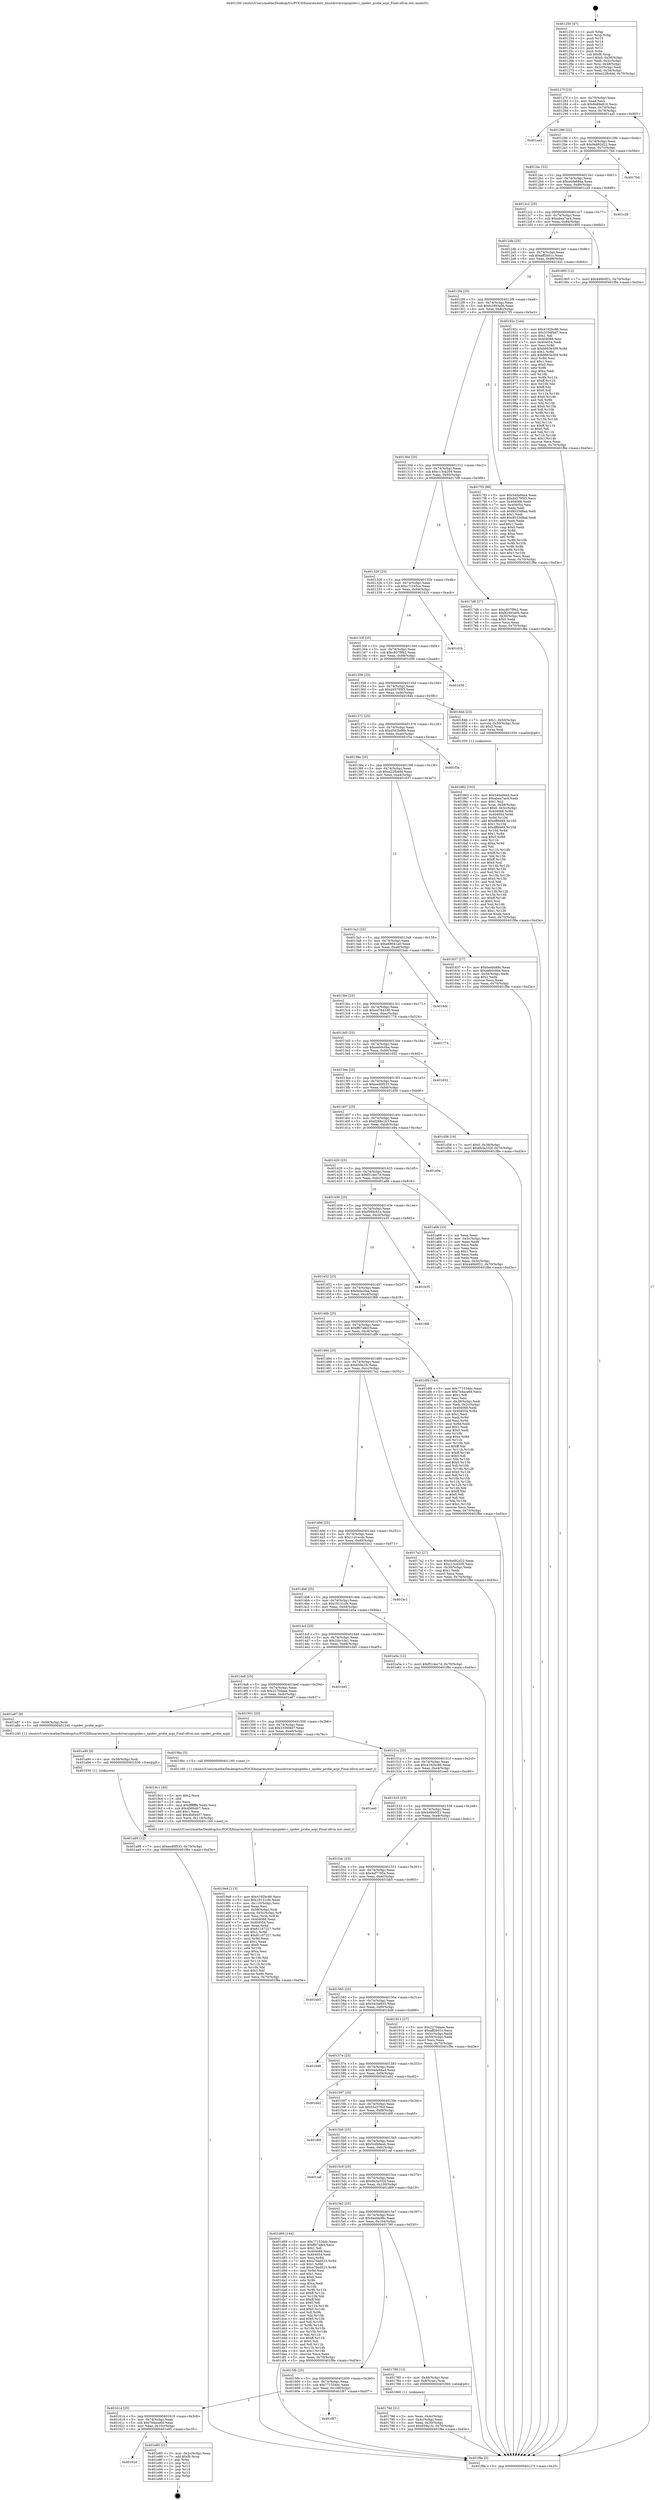 digraph "0x401250" {
  label = "0x401250 (/mnt/c/Users/mathe/Desktop/tcc/POCII/binaries/extr_linuxdriversspispidev.c_spidev_probe_acpi_Final-ollvm.out::main(0))"
  labelloc = "t"
  node[shape=record]

  Entry [label="",width=0.3,height=0.3,shape=circle,fillcolor=black,style=filled]
  "0x40127f" [label="{
     0x40127f [23]\l
     | [instrs]\l
     &nbsp;&nbsp;0x40127f \<+3\>: mov -0x70(%rbp),%eax\l
     &nbsp;&nbsp;0x401282 \<+2\>: mov %eax,%ecx\l
     &nbsp;&nbsp;0x401284 \<+6\>: sub $0x8e89e810,%ecx\l
     &nbsp;&nbsp;0x40128a \<+3\>: mov %eax,-0x74(%rbp)\l
     &nbsp;&nbsp;0x40128d \<+3\>: mov %ecx,-0x78(%rbp)\l
     &nbsp;&nbsp;0x401290 \<+6\>: je 0000000000401aa5 \<main+0x855\>\l
  }"]
  "0x401aa5" [label="{
     0x401aa5\l
  }", style=dashed]
  "0x401296" [label="{
     0x401296 [22]\l
     | [instrs]\l
     &nbsp;&nbsp;0x401296 \<+5\>: jmp 000000000040129b \<main+0x4b\>\l
     &nbsp;&nbsp;0x40129b \<+3\>: mov -0x74(%rbp),%eax\l
     &nbsp;&nbsp;0x40129e \<+5\>: sub $0x9a482d22,%eax\l
     &nbsp;&nbsp;0x4012a3 \<+3\>: mov %eax,-0x7c(%rbp)\l
     &nbsp;&nbsp;0x4012a6 \<+6\>: je 00000000004017bd \<main+0x56d\>\l
  }"]
  Exit [label="",width=0.3,height=0.3,shape=circle,fillcolor=black,style=filled,peripheries=2]
  "0x4017bd" [label="{
     0x4017bd\l
  }", style=dashed]
  "0x4012ac" [label="{
     0x4012ac [22]\l
     | [instrs]\l
     &nbsp;&nbsp;0x4012ac \<+5\>: jmp 00000000004012b1 \<main+0x61\>\l
     &nbsp;&nbsp;0x4012b1 \<+3\>: mov -0x74(%rbp),%eax\l
     &nbsp;&nbsp;0x4012b4 \<+5\>: sub $0xa4da884a,%eax\l
     &nbsp;&nbsp;0x4012b9 \<+3\>: mov %eax,-0x80(%rbp)\l
     &nbsp;&nbsp;0x4012bc \<+6\>: je 0000000000401c29 \<main+0x9d9\>\l
  }"]
  "0x40162d" [label="{
     0x40162d\l
  }", style=dashed]
  "0x401c29" [label="{
     0x401c29\l
  }", style=dashed]
  "0x4012c2" [label="{
     0x4012c2 [25]\l
     | [instrs]\l
     &nbsp;&nbsp;0x4012c2 \<+5\>: jmp 00000000004012c7 \<main+0x77\>\l
     &nbsp;&nbsp;0x4012c7 \<+3\>: mov -0x74(%rbp),%eax\l
     &nbsp;&nbsp;0x4012ca \<+5\>: sub $0xabea7ae4,%eax\l
     &nbsp;&nbsp;0x4012cf \<+6\>: mov %eax,-0x84(%rbp)\l
     &nbsp;&nbsp;0x4012d5 \<+6\>: je 0000000000401905 \<main+0x6b5\>\l
  }"]
  "0x401e85" [label="{
     0x401e85 [21]\l
     | [instrs]\l
     &nbsp;&nbsp;0x401e85 \<+3\>: mov -0x2c(%rbp),%eax\l
     &nbsp;&nbsp;0x401e88 \<+7\>: add $0xf8,%rsp\l
     &nbsp;&nbsp;0x401e8f \<+1\>: pop %rbx\l
     &nbsp;&nbsp;0x401e90 \<+2\>: pop %r12\l
     &nbsp;&nbsp;0x401e92 \<+2\>: pop %r13\l
     &nbsp;&nbsp;0x401e94 \<+2\>: pop %r14\l
     &nbsp;&nbsp;0x401e96 \<+2\>: pop %r15\l
     &nbsp;&nbsp;0x401e98 \<+1\>: pop %rbp\l
     &nbsp;&nbsp;0x401e99 \<+1\>: ret\l
  }"]
  "0x401905" [label="{
     0x401905 [12]\l
     | [instrs]\l
     &nbsp;&nbsp;0x401905 \<+7\>: movl $0x446b0f21,-0x70(%rbp)\l
     &nbsp;&nbsp;0x40190c \<+5\>: jmp 0000000000401f8e \<main+0xd3e\>\l
  }"]
  "0x4012db" [label="{
     0x4012db [25]\l
     | [instrs]\l
     &nbsp;&nbsp;0x4012db \<+5\>: jmp 00000000004012e0 \<main+0x90\>\l
     &nbsp;&nbsp;0x4012e0 \<+3\>: mov -0x74(%rbp),%eax\l
     &nbsp;&nbsp;0x4012e3 \<+5\>: sub $0xaff2b01c,%eax\l
     &nbsp;&nbsp;0x4012e8 \<+6\>: mov %eax,-0x88(%rbp)\l
     &nbsp;&nbsp;0x4012ee \<+6\>: je 000000000040192c \<main+0x6dc\>\l
  }"]
  "0x401614" [label="{
     0x401614 [25]\l
     | [instrs]\l
     &nbsp;&nbsp;0x401614 \<+5\>: jmp 0000000000401619 \<main+0x3c9\>\l
     &nbsp;&nbsp;0x401619 \<+3\>: mov -0x74(%rbp),%eax\l
     &nbsp;&nbsp;0x40161c \<+5\>: sub $0x7b4ace68,%eax\l
     &nbsp;&nbsp;0x401621 \<+6\>: mov %eax,-0x10c(%rbp)\l
     &nbsp;&nbsp;0x401627 \<+6\>: je 0000000000401e85 \<main+0xc35\>\l
  }"]
  "0x40192c" [label="{
     0x40192c [144]\l
     | [instrs]\l
     &nbsp;&nbsp;0x40192c \<+5\>: mov $0x4192bc86,%eax\l
     &nbsp;&nbsp;0x401931 \<+5\>: mov $0x3336f4d7,%ecx\l
     &nbsp;&nbsp;0x401936 \<+2\>: mov $0x1,%dl\l
     &nbsp;&nbsp;0x401938 \<+7\>: mov 0x404068,%esi\l
     &nbsp;&nbsp;0x40193f \<+7\>: mov 0x404054,%edi\l
     &nbsp;&nbsp;0x401946 \<+3\>: mov %esi,%r8d\l
     &nbsp;&nbsp;0x401949 \<+7\>: sub $0xb663e309,%r8d\l
     &nbsp;&nbsp;0x401950 \<+4\>: sub $0x1,%r8d\l
     &nbsp;&nbsp;0x401954 \<+7\>: add $0xb663e309,%r8d\l
     &nbsp;&nbsp;0x40195b \<+4\>: imul %r8d,%esi\l
     &nbsp;&nbsp;0x40195f \<+3\>: and $0x1,%esi\l
     &nbsp;&nbsp;0x401962 \<+3\>: cmp $0x0,%esi\l
     &nbsp;&nbsp;0x401965 \<+4\>: sete %r9b\l
     &nbsp;&nbsp;0x401969 \<+3\>: cmp $0xa,%edi\l
     &nbsp;&nbsp;0x40196c \<+4\>: setl %r10b\l
     &nbsp;&nbsp;0x401970 \<+3\>: mov %r9b,%r11b\l
     &nbsp;&nbsp;0x401973 \<+4\>: xor $0xff,%r11b\l
     &nbsp;&nbsp;0x401977 \<+3\>: mov %r10b,%bl\l
     &nbsp;&nbsp;0x40197a \<+3\>: xor $0xff,%bl\l
     &nbsp;&nbsp;0x40197d \<+3\>: xor $0x0,%dl\l
     &nbsp;&nbsp;0x401980 \<+3\>: mov %r11b,%r14b\l
     &nbsp;&nbsp;0x401983 \<+4\>: and $0x0,%r14b\l
     &nbsp;&nbsp;0x401987 \<+3\>: and %dl,%r9b\l
     &nbsp;&nbsp;0x40198a \<+3\>: mov %bl,%r15b\l
     &nbsp;&nbsp;0x40198d \<+4\>: and $0x0,%r15b\l
     &nbsp;&nbsp;0x401991 \<+3\>: and %dl,%r10b\l
     &nbsp;&nbsp;0x401994 \<+3\>: or %r9b,%r14b\l
     &nbsp;&nbsp;0x401997 \<+3\>: or %r10b,%r15b\l
     &nbsp;&nbsp;0x40199a \<+3\>: xor %r15b,%r14b\l
     &nbsp;&nbsp;0x40199d \<+3\>: or %bl,%r11b\l
     &nbsp;&nbsp;0x4019a0 \<+4\>: xor $0xff,%r11b\l
     &nbsp;&nbsp;0x4019a4 \<+3\>: or $0x0,%dl\l
     &nbsp;&nbsp;0x4019a7 \<+3\>: and %dl,%r11b\l
     &nbsp;&nbsp;0x4019aa \<+3\>: or %r11b,%r14b\l
     &nbsp;&nbsp;0x4019ad \<+4\>: test $0x1,%r14b\l
     &nbsp;&nbsp;0x4019b1 \<+3\>: cmovne %ecx,%eax\l
     &nbsp;&nbsp;0x4019b4 \<+3\>: mov %eax,-0x70(%rbp)\l
     &nbsp;&nbsp;0x4019b7 \<+5\>: jmp 0000000000401f8e \<main+0xd3e\>\l
  }"]
  "0x4012f4" [label="{
     0x4012f4 [25]\l
     | [instrs]\l
     &nbsp;&nbsp;0x4012f4 \<+5\>: jmp 00000000004012f9 \<main+0xa9\>\l
     &nbsp;&nbsp;0x4012f9 \<+3\>: mov -0x74(%rbp),%eax\l
     &nbsp;&nbsp;0x4012fc \<+5\>: sub $0xb2493a0b,%eax\l
     &nbsp;&nbsp;0x401301 \<+6\>: mov %eax,-0x8c(%rbp)\l
     &nbsp;&nbsp;0x401307 \<+6\>: je 00000000004017f3 \<main+0x5a3\>\l
  }"]
  "0x401f87" [label="{
     0x401f87\l
  }", style=dashed]
  "0x4017f3" [label="{
     0x4017f3 [88]\l
     | [instrs]\l
     &nbsp;&nbsp;0x4017f3 \<+5\>: mov $0x54da94a4,%eax\l
     &nbsp;&nbsp;0x4017f8 \<+5\>: mov $0xd45795f3,%ecx\l
     &nbsp;&nbsp;0x4017fd \<+7\>: mov 0x404068,%edx\l
     &nbsp;&nbsp;0x401804 \<+7\>: mov 0x404054,%esi\l
     &nbsp;&nbsp;0x40180b \<+2\>: mov %edx,%edi\l
     &nbsp;&nbsp;0x40180d \<+6\>: sub $0x853348ad,%edi\l
     &nbsp;&nbsp;0x401813 \<+3\>: sub $0x1,%edi\l
     &nbsp;&nbsp;0x401816 \<+6\>: add $0x853348ad,%edi\l
     &nbsp;&nbsp;0x40181c \<+3\>: imul %edi,%edx\l
     &nbsp;&nbsp;0x40181f \<+3\>: and $0x1,%edx\l
     &nbsp;&nbsp;0x401822 \<+3\>: cmp $0x0,%edx\l
     &nbsp;&nbsp;0x401825 \<+4\>: sete %r8b\l
     &nbsp;&nbsp;0x401829 \<+3\>: cmp $0xa,%esi\l
     &nbsp;&nbsp;0x40182c \<+4\>: setl %r9b\l
     &nbsp;&nbsp;0x401830 \<+3\>: mov %r8b,%r10b\l
     &nbsp;&nbsp;0x401833 \<+3\>: and %r9b,%r10b\l
     &nbsp;&nbsp;0x401836 \<+3\>: xor %r9b,%r8b\l
     &nbsp;&nbsp;0x401839 \<+3\>: or %r8b,%r10b\l
     &nbsp;&nbsp;0x40183c \<+4\>: test $0x1,%r10b\l
     &nbsp;&nbsp;0x401840 \<+3\>: cmovne %ecx,%eax\l
     &nbsp;&nbsp;0x401843 \<+3\>: mov %eax,-0x70(%rbp)\l
     &nbsp;&nbsp;0x401846 \<+5\>: jmp 0000000000401f8e \<main+0xd3e\>\l
  }"]
  "0x40130d" [label="{
     0x40130d [25]\l
     | [instrs]\l
     &nbsp;&nbsp;0x40130d \<+5\>: jmp 0000000000401312 \<main+0xc2\>\l
     &nbsp;&nbsp;0x401312 \<+3\>: mov -0x74(%rbp),%eax\l
     &nbsp;&nbsp;0x401315 \<+5\>: sub $0xc13cd209,%eax\l
     &nbsp;&nbsp;0x40131a \<+6\>: mov %eax,-0x90(%rbp)\l
     &nbsp;&nbsp;0x401320 \<+6\>: je 00000000004017d8 \<main+0x588\>\l
  }"]
  "0x401a99" [label="{
     0x401a99 [12]\l
     | [instrs]\l
     &nbsp;&nbsp;0x401a99 \<+7\>: movl $0xeed0f533,-0x70(%rbp)\l
     &nbsp;&nbsp;0x401aa0 \<+5\>: jmp 0000000000401f8e \<main+0xd3e\>\l
  }"]
  "0x4017d8" [label="{
     0x4017d8 [27]\l
     | [instrs]\l
     &nbsp;&nbsp;0x4017d8 \<+5\>: mov $0xc837f9b2,%eax\l
     &nbsp;&nbsp;0x4017dd \<+5\>: mov $0xb2493a0b,%ecx\l
     &nbsp;&nbsp;0x4017e2 \<+3\>: mov -0x30(%rbp),%edx\l
     &nbsp;&nbsp;0x4017e5 \<+3\>: cmp $0x0,%edx\l
     &nbsp;&nbsp;0x4017e8 \<+3\>: cmove %ecx,%eax\l
     &nbsp;&nbsp;0x4017eb \<+3\>: mov %eax,-0x70(%rbp)\l
     &nbsp;&nbsp;0x4017ee \<+5\>: jmp 0000000000401f8e \<main+0xd3e\>\l
  }"]
  "0x401326" [label="{
     0x401326 [25]\l
     | [instrs]\l
     &nbsp;&nbsp;0x401326 \<+5\>: jmp 000000000040132b \<main+0xdb\>\l
     &nbsp;&nbsp;0x40132b \<+3\>: mov -0x74(%rbp),%eax\l
     &nbsp;&nbsp;0x40132e \<+5\>: sub $0xc7c245ce,%eax\l
     &nbsp;&nbsp;0x401333 \<+6\>: mov %eax,-0x94(%rbp)\l
     &nbsp;&nbsp;0x401339 \<+6\>: je 0000000000401d1b \<main+0xacb\>\l
  }"]
  "0x401a90" [label="{
     0x401a90 [9]\l
     | [instrs]\l
     &nbsp;&nbsp;0x401a90 \<+4\>: mov -0x58(%rbp),%rdi\l
     &nbsp;&nbsp;0x401a94 \<+5\>: call 0000000000401030 \<free@plt\>\l
     | [calls]\l
     &nbsp;&nbsp;0x401030 \{1\} (unknown)\l
  }"]
  "0x401d1b" [label="{
     0x401d1b\l
  }", style=dashed]
  "0x40133f" [label="{
     0x40133f [25]\l
     | [instrs]\l
     &nbsp;&nbsp;0x40133f \<+5\>: jmp 0000000000401344 \<main+0xf4\>\l
     &nbsp;&nbsp;0x401344 \<+3\>: mov -0x74(%rbp),%eax\l
     &nbsp;&nbsp;0x401347 \<+5\>: sub $0xc837f9b2,%eax\l
     &nbsp;&nbsp;0x40134c \<+6\>: mov %eax,-0x98(%rbp)\l
     &nbsp;&nbsp;0x401352 \<+6\>: je 0000000000401d39 \<main+0xae9\>\l
  }"]
  "0x4019e9" [label="{
     0x4019e9 [113]\l
     | [instrs]\l
     &nbsp;&nbsp;0x4019e9 \<+5\>: mov $0x4192bc86,%ecx\l
     &nbsp;&nbsp;0x4019ee \<+5\>: mov $0x19131cfe,%edx\l
     &nbsp;&nbsp;0x4019f3 \<+6\>: mov -0x110(%rbp),%esi\l
     &nbsp;&nbsp;0x4019f9 \<+3\>: imul %eax,%esi\l
     &nbsp;&nbsp;0x4019fc \<+4\>: mov -0x58(%rbp),%rdi\l
     &nbsp;&nbsp;0x401a00 \<+4\>: movslq -0x5c(%rbp),%r8\l
     &nbsp;&nbsp;0x401a04 \<+4\>: mov %esi,(%rdi,%r8,4)\l
     &nbsp;&nbsp;0x401a08 \<+7\>: mov 0x404068,%eax\l
     &nbsp;&nbsp;0x401a0f \<+7\>: mov 0x404054,%esi\l
     &nbsp;&nbsp;0x401a16 \<+3\>: mov %eax,%r9d\l
     &nbsp;&nbsp;0x401a19 \<+7\>: sub $0x81167227,%r9d\l
     &nbsp;&nbsp;0x401a20 \<+4\>: sub $0x1,%r9d\l
     &nbsp;&nbsp;0x401a24 \<+7\>: add $0x81167227,%r9d\l
     &nbsp;&nbsp;0x401a2b \<+4\>: imul %r9d,%eax\l
     &nbsp;&nbsp;0x401a2f \<+3\>: and $0x1,%eax\l
     &nbsp;&nbsp;0x401a32 \<+3\>: cmp $0x0,%eax\l
     &nbsp;&nbsp;0x401a35 \<+4\>: sete %r10b\l
     &nbsp;&nbsp;0x401a39 \<+3\>: cmp $0xa,%esi\l
     &nbsp;&nbsp;0x401a3c \<+4\>: setl %r11b\l
     &nbsp;&nbsp;0x401a40 \<+3\>: mov %r10b,%bl\l
     &nbsp;&nbsp;0x401a43 \<+3\>: and %r11b,%bl\l
     &nbsp;&nbsp;0x401a46 \<+3\>: xor %r11b,%r10b\l
     &nbsp;&nbsp;0x401a49 \<+3\>: or %r10b,%bl\l
     &nbsp;&nbsp;0x401a4c \<+3\>: test $0x1,%bl\l
     &nbsp;&nbsp;0x401a4f \<+3\>: cmovne %edx,%ecx\l
     &nbsp;&nbsp;0x401a52 \<+3\>: mov %ecx,-0x70(%rbp)\l
     &nbsp;&nbsp;0x401a55 \<+5\>: jmp 0000000000401f8e \<main+0xd3e\>\l
  }"]
  "0x401d39" [label="{
     0x401d39\l
  }", style=dashed]
  "0x401358" [label="{
     0x401358 [25]\l
     | [instrs]\l
     &nbsp;&nbsp;0x401358 \<+5\>: jmp 000000000040135d \<main+0x10d\>\l
     &nbsp;&nbsp;0x40135d \<+3\>: mov -0x74(%rbp),%eax\l
     &nbsp;&nbsp;0x401360 \<+5\>: sub $0xd45795f3,%eax\l
     &nbsp;&nbsp;0x401365 \<+6\>: mov %eax,-0x9c(%rbp)\l
     &nbsp;&nbsp;0x40136b \<+6\>: je 000000000040184b \<main+0x5fb\>\l
  }"]
  "0x4019c1" [label="{
     0x4019c1 [40]\l
     | [instrs]\l
     &nbsp;&nbsp;0x4019c1 \<+5\>: mov $0x2,%ecx\l
     &nbsp;&nbsp;0x4019c6 \<+1\>: cltd\l
     &nbsp;&nbsp;0x4019c7 \<+2\>: idiv %ecx\l
     &nbsp;&nbsp;0x4019c9 \<+6\>: imul $0xfffffffe,%edx,%ecx\l
     &nbsp;&nbsp;0x4019cf \<+6\>: sub $0x4fdf4407,%ecx\l
     &nbsp;&nbsp;0x4019d5 \<+3\>: add $0x1,%ecx\l
     &nbsp;&nbsp;0x4019d8 \<+6\>: add $0x4fdf4407,%ecx\l
     &nbsp;&nbsp;0x4019de \<+6\>: mov %ecx,-0x110(%rbp)\l
     &nbsp;&nbsp;0x4019e4 \<+5\>: call 0000000000401160 \<next_i\>\l
     | [calls]\l
     &nbsp;&nbsp;0x401160 \{1\} (/mnt/c/Users/mathe/Desktop/tcc/POCII/binaries/extr_linuxdriversspispidev.c_spidev_probe_acpi_Final-ollvm.out::next_i)\l
  }"]
  "0x40184b" [label="{
     0x40184b [23]\l
     | [instrs]\l
     &nbsp;&nbsp;0x40184b \<+7\>: movl $0x1,-0x50(%rbp)\l
     &nbsp;&nbsp;0x401852 \<+4\>: movslq -0x50(%rbp),%rax\l
     &nbsp;&nbsp;0x401856 \<+4\>: shl $0x2,%rax\l
     &nbsp;&nbsp;0x40185a \<+3\>: mov %rax,%rdi\l
     &nbsp;&nbsp;0x40185d \<+5\>: call 0000000000401050 \<malloc@plt\>\l
     | [calls]\l
     &nbsp;&nbsp;0x401050 \{1\} (unknown)\l
  }"]
  "0x401371" [label="{
     0x401371 [25]\l
     | [instrs]\l
     &nbsp;&nbsp;0x401371 \<+5\>: jmp 0000000000401376 \<main+0x126\>\l
     &nbsp;&nbsp;0x401376 \<+3\>: mov -0x74(%rbp),%eax\l
     &nbsp;&nbsp;0x401379 \<+5\>: sub $0xd562b86b,%eax\l
     &nbsp;&nbsp;0x40137e \<+6\>: mov %eax,-0xa0(%rbp)\l
     &nbsp;&nbsp;0x401384 \<+6\>: je 0000000000401f3a \<main+0xcea\>\l
  }"]
  "0x401862" [label="{
     0x401862 [163]\l
     | [instrs]\l
     &nbsp;&nbsp;0x401862 \<+5\>: mov $0x54da94a4,%ecx\l
     &nbsp;&nbsp;0x401867 \<+5\>: mov $0xabea7ae4,%edx\l
     &nbsp;&nbsp;0x40186c \<+3\>: mov $0x1,%sil\l
     &nbsp;&nbsp;0x40186f \<+4\>: mov %rax,-0x58(%rbp)\l
     &nbsp;&nbsp;0x401873 \<+7\>: movl $0x0,-0x5c(%rbp)\l
     &nbsp;&nbsp;0x40187a \<+8\>: mov 0x404068,%r8d\l
     &nbsp;&nbsp;0x401882 \<+8\>: mov 0x404054,%r9d\l
     &nbsp;&nbsp;0x40188a \<+3\>: mov %r8d,%r10d\l
     &nbsp;&nbsp;0x40188d \<+7\>: add $0xdffd469,%r10d\l
     &nbsp;&nbsp;0x401894 \<+4\>: sub $0x1,%r10d\l
     &nbsp;&nbsp;0x401898 \<+7\>: sub $0xdffd469,%r10d\l
     &nbsp;&nbsp;0x40189f \<+4\>: imul %r10d,%r8d\l
     &nbsp;&nbsp;0x4018a3 \<+4\>: and $0x1,%r8d\l
     &nbsp;&nbsp;0x4018a7 \<+4\>: cmp $0x0,%r8d\l
     &nbsp;&nbsp;0x4018ab \<+4\>: sete %r11b\l
     &nbsp;&nbsp;0x4018af \<+4\>: cmp $0xa,%r9d\l
     &nbsp;&nbsp;0x4018b3 \<+3\>: setl %bl\l
     &nbsp;&nbsp;0x4018b6 \<+3\>: mov %r11b,%r14b\l
     &nbsp;&nbsp;0x4018b9 \<+4\>: xor $0xff,%r14b\l
     &nbsp;&nbsp;0x4018bd \<+3\>: mov %bl,%r15b\l
     &nbsp;&nbsp;0x4018c0 \<+4\>: xor $0xff,%r15b\l
     &nbsp;&nbsp;0x4018c4 \<+4\>: xor $0x0,%sil\l
     &nbsp;&nbsp;0x4018c8 \<+3\>: mov %r14b,%r12b\l
     &nbsp;&nbsp;0x4018cb \<+4\>: and $0x0,%r12b\l
     &nbsp;&nbsp;0x4018cf \<+3\>: and %sil,%r11b\l
     &nbsp;&nbsp;0x4018d2 \<+3\>: mov %r15b,%r13b\l
     &nbsp;&nbsp;0x4018d5 \<+4\>: and $0x0,%r13b\l
     &nbsp;&nbsp;0x4018d9 \<+3\>: and %sil,%bl\l
     &nbsp;&nbsp;0x4018dc \<+3\>: or %r11b,%r12b\l
     &nbsp;&nbsp;0x4018df \<+3\>: or %bl,%r13b\l
     &nbsp;&nbsp;0x4018e2 \<+3\>: xor %r13b,%r12b\l
     &nbsp;&nbsp;0x4018e5 \<+3\>: or %r15b,%r14b\l
     &nbsp;&nbsp;0x4018e8 \<+4\>: xor $0xff,%r14b\l
     &nbsp;&nbsp;0x4018ec \<+4\>: or $0x0,%sil\l
     &nbsp;&nbsp;0x4018f0 \<+3\>: and %sil,%r14b\l
     &nbsp;&nbsp;0x4018f3 \<+3\>: or %r14b,%r12b\l
     &nbsp;&nbsp;0x4018f6 \<+4\>: test $0x1,%r12b\l
     &nbsp;&nbsp;0x4018fa \<+3\>: cmovne %edx,%ecx\l
     &nbsp;&nbsp;0x4018fd \<+3\>: mov %ecx,-0x70(%rbp)\l
     &nbsp;&nbsp;0x401900 \<+5\>: jmp 0000000000401f8e \<main+0xd3e\>\l
  }"]
  "0x401f3a" [label="{
     0x401f3a\l
  }", style=dashed]
  "0x40138a" [label="{
     0x40138a [25]\l
     | [instrs]\l
     &nbsp;&nbsp;0x40138a \<+5\>: jmp 000000000040138f \<main+0x13f\>\l
     &nbsp;&nbsp;0x40138f \<+3\>: mov -0x74(%rbp),%eax\l
     &nbsp;&nbsp;0x401392 \<+5\>: sub $0xe22fb4dd,%eax\l
     &nbsp;&nbsp;0x401397 \<+6\>: mov %eax,-0xa4(%rbp)\l
     &nbsp;&nbsp;0x40139d \<+6\>: je 0000000000401637 \<main+0x3e7\>\l
  }"]
  "0x40178d" [label="{
     0x40178d [21]\l
     | [instrs]\l
     &nbsp;&nbsp;0x40178d \<+3\>: mov %eax,-0x4c(%rbp)\l
     &nbsp;&nbsp;0x401790 \<+3\>: mov -0x4c(%rbp),%eax\l
     &nbsp;&nbsp;0x401793 \<+3\>: mov %eax,-0x30(%rbp)\l
     &nbsp;&nbsp;0x401796 \<+7\>: movl $0x659a1fc,-0x70(%rbp)\l
     &nbsp;&nbsp;0x40179d \<+5\>: jmp 0000000000401f8e \<main+0xd3e\>\l
  }"]
  "0x401637" [label="{
     0x401637 [27]\l
     | [instrs]\l
     &nbsp;&nbsp;0x401637 \<+5\>: mov $0x6eebb98c,%eax\l
     &nbsp;&nbsp;0x40163c \<+5\>: mov $0xeeb0c0ba,%ecx\l
     &nbsp;&nbsp;0x401641 \<+3\>: mov -0x34(%rbp),%edx\l
     &nbsp;&nbsp;0x401644 \<+3\>: cmp $0x2,%edx\l
     &nbsp;&nbsp;0x401647 \<+3\>: cmovne %ecx,%eax\l
     &nbsp;&nbsp;0x40164a \<+3\>: mov %eax,-0x70(%rbp)\l
     &nbsp;&nbsp;0x40164d \<+5\>: jmp 0000000000401f8e \<main+0xd3e\>\l
  }"]
  "0x4013a3" [label="{
     0x4013a3 [25]\l
     | [instrs]\l
     &nbsp;&nbsp;0x4013a3 \<+5\>: jmp 00000000004013a8 \<main+0x158\>\l
     &nbsp;&nbsp;0x4013a8 \<+3\>: mov -0x74(%rbp),%eax\l
     &nbsp;&nbsp;0x4013ab \<+5\>: sub $0xe69041a0,%eax\l
     &nbsp;&nbsp;0x4013b0 \<+6\>: mov %eax,-0xa8(%rbp)\l
     &nbsp;&nbsp;0x4013b6 \<+6\>: je 0000000000401bdc \<main+0x98c\>\l
  }"]
  "0x401f8e" [label="{
     0x401f8e [5]\l
     | [instrs]\l
     &nbsp;&nbsp;0x401f8e \<+5\>: jmp 000000000040127f \<main+0x2f\>\l
  }"]
  "0x401250" [label="{
     0x401250 [47]\l
     | [instrs]\l
     &nbsp;&nbsp;0x401250 \<+1\>: push %rbp\l
     &nbsp;&nbsp;0x401251 \<+3\>: mov %rsp,%rbp\l
     &nbsp;&nbsp;0x401254 \<+2\>: push %r15\l
     &nbsp;&nbsp;0x401256 \<+2\>: push %r14\l
     &nbsp;&nbsp;0x401258 \<+2\>: push %r13\l
     &nbsp;&nbsp;0x40125a \<+2\>: push %r12\l
     &nbsp;&nbsp;0x40125c \<+1\>: push %rbx\l
     &nbsp;&nbsp;0x40125d \<+7\>: sub $0xf8,%rsp\l
     &nbsp;&nbsp;0x401264 \<+7\>: movl $0x0,-0x38(%rbp)\l
     &nbsp;&nbsp;0x40126b \<+3\>: mov %edi,-0x3c(%rbp)\l
     &nbsp;&nbsp;0x40126e \<+4\>: mov %rsi,-0x48(%rbp)\l
     &nbsp;&nbsp;0x401272 \<+3\>: mov -0x3c(%rbp),%edi\l
     &nbsp;&nbsp;0x401275 \<+3\>: mov %edi,-0x34(%rbp)\l
     &nbsp;&nbsp;0x401278 \<+7\>: movl $0xe22fb4dd,-0x70(%rbp)\l
  }"]
  "0x4015fb" [label="{
     0x4015fb [25]\l
     | [instrs]\l
     &nbsp;&nbsp;0x4015fb \<+5\>: jmp 0000000000401600 \<main+0x3b0\>\l
     &nbsp;&nbsp;0x401600 \<+3\>: mov -0x74(%rbp),%eax\l
     &nbsp;&nbsp;0x401603 \<+5\>: sub $0x771534dc,%eax\l
     &nbsp;&nbsp;0x401608 \<+6\>: mov %eax,-0x108(%rbp)\l
     &nbsp;&nbsp;0x40160e \<+6\>: je 0000000000401f87 \<main+0xd37\>\l
  }"]
  "0x401bdc" [label="{
     0x401bdc\l
  }", style=dashed]
  "0x4013bc" [label="{
     0x4013bc [25]\l
     | [instrs]\l
     &nbsp;&nbsp;0x4013bc \<+5\>: jmp 00000000004013c1 \<main+0x171\>\l
     &nbsp;&nbsp;0x4013c1 \<+3\>: mov -0x74(%rbp),%eax\l
     &nbsp;&nbsp;0x4013c4 \<+5\>: sub $0xed7641d0,%eax\l
     &nbsp;&nbsp;0x4013c9 \<+6\>: mov %eax,-0xac(%rbp)\l
     &nbsp;&nbsp;0x4013cf \<+6\>: je 0000000000401774 \<main+0x524\>\l
  }"]
  "0x401780" [label="{
     0x401780 [13]\l
     | [instrs]\l
     &nbsp;&nbsp;0x401780 \<+4\>: mov -0x48(%rbp),%rax\l
     &nbsp;&nbsp;0x401784 \<+4\>: mov 0x8(%rax),%rdi\l
     &nbsp;&nbsp;0x401788 \<+5\>: call 0000000000401060 \<atoi@plt\>\l
     | [calls]\l
     &nbsp;&nbsp;0x401060 \{1\} (unknown)\l
  }"]
  "0x401774" [label="{
     0x401774\l
  }", style=dashed]
  "0x4013d5" [label="{
     0x4013d5 [25]\l
     | [instrs]\l
     &nbsp;&nbsp;0x4013d5 \<+5\>: jmp 00000000004013da \<main+0x18a\>\l
     &nbsp;&nbsp;0x4013da \<+3\>: mov -0x74(%rbp),%eax\l
     &nbsp;&nbsp;0x4013dd \<+5\>: sub $0xeeb0c0ba,%eax\l
     &nbsp;&nbsp;0x4013e2 \<+6\>: mov %eax,-0xb0(%rbp)\l
     &nbsp;&nbsp;0x4013e8 \<+6\>: je 0000000000401652 \<main+0x402\>\l
  }"]
  "0x4015e2" [label="{
     0x4015e2 [25]\l
     | [instrs]\l
     &nbsp;&nbsp;0x4015e2 \<+5\>: jmp 00000000004015e7 \<main+0x397\>\l
     &nbsp;&nbsp;0x4015e7 \<+3\>: mov -0x74(%rbp),%eax\l
     &nbsp;&nbsp;0x4015ea \<+5\>: sub $0x6eebb98c,%eax\l
     &nbsp;&nbsp;0x4015ef \<+6\>: mov %eax,-0x104(%rbp)\l
     &nbsp;&nbsp;0x4015f5 \<+6\>: je 0000000000401780 \<main+0x530\>\l
  }"]
  "0x401652" [label="{
     0x401652\l
  }", style=dashed]
  "0x4013ee" [label="{
     0x4013ee [25]\l
     | [instrs]\l
     &nbsp;&nbsp;0x4013ee \<+5\>: jmp 00000000004013f3 \<main+0x1a3\>\l
     &nbsp;&nbsp;0x4013f3 \<+3\>: mov -0x74(%rbp),%eax\l
     &nbsp;&nbsp;0x4013f6 \<+5\>: sub $0xeed0f533,%eax\l
     &nbsp;&nbsp;0x4013fb \<+6\>: mov %eax,-0xb4(%rbp)\l
     &nbsp;&nbsp;0x401401 \<+6\>: je 0000000000401d56 \<main+0xb06\>\l
  }"]
  "0x401d69" [label="{
     0x401d69 [144]\l
     | [instrs]\l
     &nbsp;&nbsp;0x401d69 \<+5\>: mov $0x771534dc,%eax\l
     &nbsp;&nbsp;0x401d6e \<+5\>: mov $0xff07a8cf,%ecx\l
     &nbsp;&nbsp;0x401d73 \<+2\>: mov $0x1,%dl\l
     &nbsp;&nbsp;0x401d75 \<+7\>: mov 0x404068,%esi\l
     &nbsp;&nbsp;0x401d7c \<+7\>: mov 0x404054,%edi\l
     &nbsp;&nbsp;0x401d83 \<+3\>: mov %esi,%r8d\l
     &nbsp;&nbsp;0x401d86 \<+7\>: add $0xa79ad523,%r8d\l
     &nbsp;&nbsp;0x401d8d \<+4\>: sub $0x1,%r8d\l
     &nbsp;&nbsp;0x401d91 \<+7\>: sub $0xa79ad523,%r8d\l
     &nbsp;&nbsp;0x401d98 \<+4\>: imul %r8d,%esi\l
     &nbsp;&nbsp;0x401d9c \<+3\>: and $0x1,%esi\l
     &nbsp;&nbsp;0x401d9f \<+3\>: cmp $0x0,%esi\l
     &nbsp;&nbsp;0x401da2 \<+4\>: sete %r9b\l
     &nbsp;&nbsp;0x401da6 \<+3\>: cmp $0xa,%edi\l
     &nbsp;&nbsp;0x401da9 \<+4\>: setl %r10b\l
     &nbsp;&nbsp;0x401dad \<+3\>: mov %r9b,%r11b\l
     &nbsp;&nbsp;0x401db0 \<+4\>: xor $0xff,%r11b\l
     &nbsp;&nbsp;0x401db4 \<+3\>: mov %r10b,%bl\l
     &nbsp;&nbsp;0x401db7 \<+3\>: xor $0xff,%bl\l
     &nbsp;&nbsp;0x401dba \<+3\>: xor $0x0,%dl\l
     &nbsp;&nbsp;0x401dbd \<+3\>: mov %r11b,%r14b\l
     &nbsp;&nbsp;0x401dc0 \<+4\>: and $0x0,%r14b\l
     &nbsp;&nbsp;0x401dc4 \<+3\>: and %dl,%r9b\l
     &nbsp;&nbsp;0x401dc7 \<+3\>: mov %bl,%r15b\l
     &nbsp;&nbsp;0x401dca \<+4\>: and $0x0,%r15b\l
     &nbsp;&nbsp;0x401dce \<+3\>: and %dl,%r10b\l
     &nbsp;&nbsp;0x401dd1 \<+3\>: or %r9b,%r14b\l
     &nbsp;&nbsp;0x401dd4 \<+3\>: or %r10b,%r15b\l
     &nbsp;&nbsp;0x401dd7 \<+3\>: xor %r15b,%r14b\l
     &nbsp;&nbsp;0x401dda \<+3\>: or %bl,%r11b\l
     &nbsp;&nbsp;0x401ddd \<+4\>: xor $0xff,%r11b\l
     &nbsp;&nbsp;0x401de1 \<+3\>: or $0x0,%dl\l
     &nbsp;&nbsp;0x401de4 \<+3\>: and %dl,%r11b\l
     &nbsp;&nbsp;0x401de7 \<+3\>: or %r11b,%r14b\l
     &nbsp;&nbsp;0x401dea \<+4\>: test $0x1,%r14b\l
     &nbsp;&nbsp;0x401dee \<+3\>: cmovne %ecx,%eax\l
     &nbsp;&nbsp;0x401df1 \<+3\>: mov %eax,-0x70(%rbp)\l
     &nbsp;&nbsp;0x401df4 \<+5\>: jmp 0000000000401f8e \<main+0xd3e\>\l
  }"]
  "0x401d56" [label="{
     0x401d56 [19]\l
     | [instrs]\l
     &nbsp;&nbsp;0x401d56 \<+7\>: movl $0x0,-0x38(%rbp)\l
     &nbsp;&nbsp;0x401d5d \<+7\>: movl $0x6b3a332f,-0x70(%rbp)\l
     &nbsp;&nbsp;0x401d64 \<+5\>: jmp 0000000000401f8e \<main+0xd3e\>\l
  }"]
  "0x401407" [label="{
     0x401407 [25]\l
     | [instrs]\l
     &nbsp;&nbsp;0x401407 \<+5\>: jmp 000000000040140c \<main+0x1bc\>\l
     &nbsp;&nbsp;0x40140c \<+3\>: mov -0x74(%rbp),%eax\l
     &nbsp;&nbsp;0x40140f \<+5\>: sub $0xf288e1b3,%eax\l
     &nbsp;&nbsp;0x401414 \<+6\>: mov %eax,-0xb8(%rbp)\l
     &nbsp;&nbsp;0x40141a \<+6\>: je 0000000000401e9a \<main+0xc4a\>\l
  }"]
  "0x4015c9" [label="{
     0x4015c9 [25]\l
     | [instrs]\l
     &nbsp;&nbsp;0x4015c9 \<+5\>: jmp 00000000004015ce \<main+0x37e\>\l
     &nbsp;&nbsp;0x4015ce \<+3\>: mov -0x74(%rbp),%eax\l
     &nbsp;&nbsp;0x4015d1 \<+5\>: sub $0x6b3a332f,%eax\l
     &nbsp;&nbsp;0x4015d6 \<+6\>: mov %eax,-0x100(%rbp)\l
     &nbsp;&nbsp;0x4015dc \<+6\>: je 0000000000401d69 \<main+0xb19\>\l
  }"]
  "0x401e9a" [label="{
     0x401e9a\l
  }", style=dashed]
  "0x401420" [label="{
     0x401420 [25]\l
     | [instrs]\l
     &nbsp;&nbsp;0x401420 \<+5\>: jmp 0000000000401425 \<main+0x1d5\>\l
     &nbsp;&nbsp;0x401425 \<+3\>: mov -0x74(%rbp),%eax\l
     &nbsp;&nbsp;0x401428 \<+5\>: sub $0xf514ec7d,%eax\l
     &nbsp;&nbsp;0x40142d \<+6\>: mov %eax,-0xbc(%rbp)\l
     &nbsp;&nbsp;0x401433 \<+6\>: je 0000000000401a66 \<main+0x816\>\l
  }"]
  "0x401caf" [label="{
     0x401caf\l
  }", style=dashed]
  "0x401a66" [label="{
     0x401a66 [33]\l
     | [instrs]\l
     &nbsp;&nbsp;0x401a66 \<+2\>: xor %eax,%eax\l
     &nbsp;&nbsp;0x401a68 \<+3\>: mov -0x5c(%rbp),%ecx\l
     &nbsp;&nbsp;0x401a6b \<+2\>: mov %eax,%edx\l
     &nbsp;&nbsp;0x401a6d \<+2\>: sub %ecx,%edx\l
     &nbsp;&nbsp;0x401a6f \<+2\>: mov %eax,%ecx\l
     &nbsp;&nbsp;0x401a71 \<+3\>: sub $0x1,%ecx\l
     &nbsp;&nbsp;0x401a74 \<+2\>: add %ecx,%edx\l
     &nbsp;&nbsp;0x401a76 \<+2\>: sub %edx,%eax\l
     &nbsp;&nbsp;0x401a78 \<+3\>: mov %eax,-0x5c(%rbp)\l
     &nbsp;&nbsp;0x401a7b \<+7\>: movl $0x446b0f21,-0x70(%rbp)\l
     &nbsp;&nbsp;0x401a82 \<+5\>: jmp 0000000000401f8e \<main+0xd3e\>\l
  }"]
  "0x401439" [label="{
     0x401439 [25]\l
     | [instrs]\l
     &nbsp;&nbsp;0x401439 \<+5\>: jmp 000000000040143e \<main+0x1ee\>\l
     &nbsp;&nbsp;0x40143e \<+3\>: mov -0x74(%rbp),%eax\l
     &nbsp;&nbsp;0x401441 \<+5\>: sub $0xf568c61e,%eax\l
     &nbsp;&nbsp;0x401446 \<+6\>: mov %eax,-0xc0(%rbp)\l
     &nbsp;&nbsp;0x40144c \<+6\>: je 0000000000401b35 \<main+0x8e5\>\l
  }"]
  "0x4015b0" [label="{
     0x4015b0 [25]\l
     | [instrs]\l
     &nbsp;&nbsp;0x4015b0 \<+5\>: jmp 00000000004015b5 \<main+0x365\>\l
     &nbsp;&nbsp;0x4015b5 \<+3\>: mov -0x74(%rbp),%eax\l
     &nbsp;&nbsp;0x4015b8 \<+5\>: sub $0x5cdb8eab,%eax\l
     &nbsp;&nbsp;0x4015bd \<+6\>: mov %eax,-0xfc(%rbp)\l
     &nbsp;&nbsp;0x4015c3 \<+6\>: je 0000000000401caf \<main+0xa5f\>\l
  }"]
  "0x401b35" [label="{
     0x401b35\l
  }", style=dashed]
  "0x401452" [label="{
     0x401452 [25]\l
     | [instrs]\l
     &nbsp;&nbsp;0x401452 \<+5\>: jmp 0000000000401457 \<main+0x207\>\l
     &nbsp;&nbsp;0x401457 \<+3\>: mov -0x74(%rbp),%eax\l
     &nbsp;&nbsp;0x40145a \<+5\>: sub $0xfeda2faa,%eax\l
     &nbsp;&nbsp;0x40145f \<+6\>: mov %eax,-0xc4(%rbp)\l
     &nbsp;&nbsp;0x401465 \<+6\>: je 0000000000401f68 \<main+0xd18\>\l
  }"]
  "0x401d0f" [label="{
     0x401d0f\l
  }", style=dashed]
  "0x401f68" [label="{
     0x401f68\l
  }", style=dashed]
  "0x40146b" [label="{
     0x40146b [25]\l
     | [instrs]\l
     &nbsp;&nbsp;0x40146b \<+5\>: jmp 0000000000401470 \<main+0x220\>\l
     &nbsp;&nbsp;0x401470 \<+3\>: mov -0x74(%rbp),%eax\l
     &nbsp;&nbsp;0x401473 \<+5\>: sub $0xff07a8cf,%eax\l
     &nbsp;&nbsp;0x401478 \<+6\>: mov %eax,-0xc8(%rbp)\l
     &nbsp;&nbsp;0x40147e \<+6\>: je 0000000000401df9 \<main+0xba9\>\l
  }"]
  "0x401597" [label="{
     0x401597 [25]\l
     | [instrs]\l
     &nbsp;&nbsp;0x401597 \<+5\>: jmp 000000000040159c \<main+0x34c\>\l
     &nbsp;&nbsp;0x40159c \<+3\>: mov -0x74(%rbp),%eax\l
     &nbsp;&nbsp;0x40159f \<+5\>: sub $0x55a578cf,%eax\l
     &nbsp;&nbsp;0x4015a4 \<+6\>: mov %eax,-0xf8(%rbp)\l
     &nbsp;&nbsp;0x4015aa \<+6\>: je 0000000000401d0f \<main+0xabf\>\l
  }"]
  "0x401df9" [label="{
     0x401df9 [140]\l
     | [instrs]\l
     &nbsp;&nbsp;0x401df9 \<+5\>: mov $0x771534dc,%eax\l
     &nbsp;&nbsp;0x401dfe \<+5\>: mov $0x7b4ace68,%ecx\l
     &nbsp;&nbsp;0x401e03 \<+2\>: mov $0x1,%dl\l
     &nbsp;&nbsp;0x401e05 \<+2\>: xor %esi,%esi\l
     &nbsp;&nbsp;0x401e07 \<+3\>: mov -0x38(%rbp),%edi\l
     &nbsp;&nbsp;0x401e0a \<+3\>: mov %edi,-0x2c(%rbp)\l
     &nbsp;&nbsp;0x401e0d \<+7\>: mov 0x404068,%edi\l
     &nbsp;&nbsp;0x401e14 \<+8\>: mov 0x404054,%r8d\l
     &nbsp;&nbsp;0x401e1c \<+3\>: sub $0x1,%esi\l
     &nbsp;&nbsp;0x401e1f \<+3\>: mov %edi,%r9d\l
     &nbsp;&nbsp;0x401e22 \<+3\>: add %esi,%r9d\l
     &nbsp;&nbsp;0x401e25 \<+4\>: imul %r9d,%edi\l
     &nbsp;&nbsp;0x401e29 \<+3\>: and $0x1,%edi\l
     &nbsp;&nbsp;0x401e2c \<+3\>: cmp $0x0,%edi\l
     &nbsp;&nbsp;0x401e2f \<+4\>: sete %r10b\l
     &nbsp;&nbsp;0x401e33 \<+4\>: cmp $0xa,%r8d\l
     &nbsp;&nbsp;0x401e37 \<+4\>: setl %r11b\l
     &nbsp;&nbsp;0x401e3b \<+3\>: mov %r10b,%bl\l
     &nbsp;&nbsp;0x401e3e \<+3\>: xor $0xff,%bl\l
     &nbsp;&nbsp;0x401e41 \<+3\>: mov %r11b,%r14b\l
     &nbsp;&nbsp;0x401e44 \<+4\>: xor $0xff,%r14b\l
     &nbsp;&nbsp;0x401e48 \<+3\>: xor $0x0,%dl\l
     &nbsp;&nbsp;0x401e4b \<+3\>: mov %bl,%r15b\l
     &nbsp;&nbsp;0x401e4e \<+4\>: and $0x0,%r15b\l
     &nbsp;&nbsp;0x401e52 \<+3\>: and %dl,%r10b\l
     &nbsp;&nbsp;0x401e55 \<+3\>: mov %r14b,%r12b\l
     &nbsp;&nbsp;0x401e58 \<+4\>: and $0x0,%r12b\l
     &nbsp;&nbsp;0x401e5c \<+3\>: and %dl,%r11b\l
     &nbsp;&nbsp;0x401e5f \<+3\>: or %r10b,%r15b\l
     &nbsp;&nbsp;0x401e62 \<+3\>: or %r11b,%r12b\l
     &nbsp;&nbsp;0x401e65 \<+3\>: xor %r12b,%r15b\l
     &nbsp;&nbsp;0x401e68 \<+3\>: or %r14b,%bl\l
     &nbsp;&nbsp;0x401e6b \<+3\>: xor $0xff,%bl\l
     &nbsp;&nbsp;0x401e6e \<+3\>: or $0x0,%dl\l
     &nbsp;&nbsp;0x401e71 \<+2\>: and %dl,%bl\l
     &nbsp;&nbsp;0x401e73 \<+3\>: or %bl,%r15b\l
     &nbsp;&nbsp;0x401e76 \<+4\>: test $0x1,%r15b\l
     &nbsp;&nbsp;0x401e7a \<+3\>: cmovne %ecx,%eax\l
     &nbsp;&nbsp;0x401e7d \<+3\>: mov %eax,-0x70(%rbp)\l
     &nbsp;&nbsp;0x401e80 \<+5\>: jmp 0000000000401f8e \<main+0xd3e\>\l
  }"]
  "0x401484" [label="{
     0x401484 [25]\l
     | [instrs]\l
     &nbsp;&nbsp;0x401484 \<+5\>: jmp 0000000000401489 \<main+0x239\>\l
     &nbsp;&nbsp;0x401489 \<+3\>: mov -0x74(%rbp),%eax\l
     &nbsp;&nbsp;0x40148c \<+5\>: sub $0x659a1fc,%eax\l
     &nbsp;&nbsp;0x401491 \<+6\>: mov %eax,-0xcc(%rbp)\l
     &nbsp;&nbsp;0x401497 \<+6\>: je 00000000004017a2 \<main+0x552\>\l
  }"]
  "0x401eb2" [label="{
     0x401eb2\l
  }", style=dashed]
  "0x4017a2" [label="{
     0x4017a2 [27]\l
     | [instrs]\l
     &nbsp;&nbsp;0x4017a2 \<+5\>: mov $0x9a482d22,%eax\l
     &nbsp;&nbsp;0x4017a7 \<+5\>: mov $0xc13cd209,%ecx\l
     &nbsp;&nbsp;0x4017ac \<+3\>: mov -0x30(%rbp),%edx\l
     &nbsp;&nbsp;0x4017af \<+3\>: cmp $0x1,%edx\l
     &nbsp;&nbsp;0x4017b2 \<+3\>: cmovl %ecx,%eax\l
     &nbsp;&nbsp;0x4017b5 \<+3\>: mov %eax,-0x70(%rbp)\l
     &nbsp;&nbsp;0x4017b8 \<+5\>: jmp 0000000000401f8e \<main+0xd3e\>\l
  }"]
  "0x40149d" [label="{
     0x40149d [25]\l
     | [instrs]\l
     &nbsp;&nbsp;0x40149d \<+5\>: jmp 00000000004014a2 \<main+0x252\>\l
     &nbsp;&nbsp;0x4014a2 \<+3\>: mov -0x74(%rbp),%eax\l
     &nbsp;&nbsp;0x4014a5 \<+5\>: sub $0x11d1ecdc,%eax\l
     &nbsp;&nbsp;0x4014aa \<+6\>: mov %eax,-0xd0(%rbp)\l
     &nbsp;&nbsp;0x4014b0 \<+6\>: je 0000000000401bc1 \<main+0x971\>\l
  }"]
  "0x40157e" [label="{
     0x40157e [25]\l
     | [instrs]\l
     &nbsp;&nbsp;0x40157e \<+5\>: jmp 0000000000401583 \<main+0x333\>\l
     &nbsp;&nbsp;0x401583 \<+3\>: mov -0x74(%rbp),%eax\l
     &nbsp;&nbsp;0x401586 \<+5\>: sub $0x54da94a4,%eax\l
     &nbsp;&nbsp;0x40158b \<+6\>: mov %eax,-0xf4(%rbp)\l
     &nbsp;&nbsp;0x401591 \<+6\>: je 0000000000401eb2 \<main+0xc62\>\l
  }"]
  "0x401bc1" [label="{
     0x401bc1\l
  }", style=dashed]
  "0x4014b6" [label="{
     0x4014b6 [25]\l
     | [instrs]\l
     &nbsp;&nbsp;0x4014b6 \<+5\>: jmp 00000000004014bb \<main+0x26b\>\l
     &nbsp;&nbsp;0x4014bb \<+3\>: mov -0x74(%rbp),%eax\l
     &nbsp;&nbsp;0x4014be \<+5\>: sub $0x19131cfe,%eax\l
     &nbsp;&nbsp;0x4014c3 \<+6\>: mov %eax,-0xd4(%rbp)\l
     &nbsp;&nbsp;0x4014c9 \<+6\>: je 0000000000401a5a \<main+0x80a\>\l
  }"]
  "0x4016d8" [label="{
     0x4016d8\l
  }", style=dashed]
  "0x401a5a" [label="{
     0x401a5a [12]\l
     | [instrs]\l
     &nbsp;&nbsp;0x401a5a \<+7\>: movl $0xf514ec7d,-0x70(%rbp)\l
     &nbsp;&nbsp;0x401a61 \<+5\>: jmp 0000000000401f8e \<main+0xd3e\>\l
  }"]
  "0x4014cf" [label="{
     0x4014cf [25]\l
     | [instrs]\l
     &nbsp;&nbsp;0x4014cf \<+5\>: jmp 00000000004014d4 \<main+0x284\>\l
     &nbsp;&nbsp;0x4014d4 \<+3\>: mov -0x74(%rbp),%eax\l
     &nbsp;&nbsp;0x4014d7 \<+5\>: sub $0x1f4c10e1,%eax\l
     &nbsp;&nbsp;0x4014dc \<+6\>: mov %eax,-0xd8(%rbp)\l
     &nbsp;&nbsp;0x4014e2 \<+6\>: je 0000000000401d45 \<main+0xaf5\>\l
  }"]
  "0x401565" [label="{
     0x401565 [25]\l
     | [instrs]\l
     &nbsp;&nbsp;0x401565 \<+5\>: jmp 000000000040156a \<main+0x31a\>\l
     &nbsp;&nbsp;0x40156a \<+3\>: mov -0x74(%rbp),%eax\l
     &nbsp;&nbsp;0x40156d \<+5\>: sub $0x54cbe9d3,%eax\l
     &nbsp;&nbsp;0x401572 \<+6\>: mov %eax,-0xf0(%rbp)\l
     &nbsp;&nbsp;0x401578 \<+6\>: je 00000000004016d8 \<main+0x488\>\l
  }"]
  "0x401d45" [label="{
     0x401d45\l
  }", style=dashed]
  "0x4014e8" [label="{
     0x4014e8 [25]\l
     | [instrs]\l
     &nbsp;&nbsp;0x4014e8 \<+5\>: jmp 00000000004014ed \<main+0x29d\>\l
     &nbsp;&nbsp;0x4014ed \<+3\>: mov -0x74(%rbp),%eax\l
     &nbsp;&nbsp;0x4014f0 \<+5\>: sub $0x2270daee,%eax\l
     &nbsp;&nbsp;0x4014f5 \<+6\>: mov %eax,-0xdc(%rbp)\l
     &nbsp;&nbsp;0x4014fb \<+6\>: je 0000000000401a87 \<main+0x837\>\l
  }"]
  "0x401bb5" [label="{
     0x401bb5\l
  }", style=dashed]
  "0x401a87" [label="{
     0x401a87 [9]\l
     | [instrs]\l
     &nbsp;&nbsp;0x401a87 \<+4\>: mov -0x58(%rbp),%rdi\l
     &nbsp;&nbsp;0x401a8b \<+5\>: call 0000000000401240 \<spidev_probe_acpi\>\l
     | [calls]\l
     &nbsp;&nbsp;0x401240 \{1\} (/mnt/c/Users/mathe/Desktop/tcc/POCII/binaries/extr_linuxdriversspispidev.c_spidev_probe_acpi_Final-ollvm.out::spidev_probe_acpi)\l
  }"]
  "0x401501" [label="{
     0x401501 [25]\l
     | [instrs]\l
     &nbsp;&nbsp;0x401501 \<+5\>: jmp 0000000000401506 \<main+0x2b6\>\l
     &nbsp;&nbsp;0x401506 \<+3\>: mov -0x74(%rbp),%eax\l
     &nbsp;&nbsp;0x401509 \<+5\>: sub $0x3336f4d7,%eax\l
     &nbsp;&nbsp;0x40150e \<+6\>: mov %eax,-0xe0(%rbp)\l
     &nbsp;&nbsp;0x401514 \<+6\>: je 00000000004019bc \<main+0x76c\>\l
  }"]
  "0x40154c" [label="{
     0x40154c [25]\l
     | [instrs]\l
     &nbsp;&nbsp;0x40154c \<+5\>: jmp 0000000000401551 \<main+0x301\>\l
     &nbsp;&nbsp;0x401551 \<+3\>: mov -0x74(%rbp),%eax\l
     &nbsp;&nbsp;0x401554 \<+5\>: sub $0x4af7795a,%eax\l
     &nbsp;&nbsp;0x401559 \<+6\>: mov %eax,-0xec(%rbp)\l
     &nbsp;&nbsp;0x40155f \<+6\>: je 0000000000401bb5 \<main+0x965\>\l
  }"]
  "0x4019bc" [label="{
     0x4019bc [5]\l
     | [instrs]\l
     &nbsp;&nbsp;0x4019bc \<+5\>: call 0000000000401160 \<next_i\>\l
     | [calls]\l
     &nbsp;&nbsp;0x401160 \{1\} (/mnt/c/Users/mathe/Desktop/tcc/POCII/binaries/extr_linuxdriversspispidev.c_spidev_probe_acpi_Final-ollvm.out::next_i)\l
  }"]
  "0x40151a" [label="{
     0x40151a [25]\l
     | [instrs]\l
     &nbsp;&nbsp;0x40151a \<+5\>: jmp 000000000040151f \<main+0x2cf\>\l
     &nbsp;&nbsp;0x40151f \<+3\>: mov -0x74(%rbp),%eax\l
     &nbsp;&nbsp;0x401522 \<+5\>: sub $0x4192bc86,%eax\l
     &nbsp;&nbsp;0x401527 \<+6\>: mov %eax,-0xe4(%rbp)\l
     &nbsp;&nbsp;0x40152d \<+6\>: je 0000000000401ee0 \<main+0xc90\>\l
  }"]
  "0x401911" [label="{
     0x401911 [27]\l
     | [instrs]\l
     &nbsp;&nbsp;0x401911 \<+5\>: mov $0x2270daee,%eax\l
     &nbsp;&nbsp;0x401916 \<+5\>: mov $0xaff2b01c,%ecx\l
     &nbsp;&nbsp;0x40191b \<+3\>: mov -0x5c(%rbp),%edx\l
     &nbsp;&nbsp;0x40191e \<+3\>: cmp -0x50(%rbp),%edx\l
     &nbsp;&nbsp;0x401921 \<+3\>: cmovl %ecx,%eax\l
     &nbsp;&nbsp;0x401924 \<+3\>: mov %eax,-0x70(%rbp)\l
     &nbsp;&nbsp;0x401927 \<+5\>: jmp 0000000000401f8e \<main+0xd3e\>\l
  }"]
  "0x401ee0" [label="{
     0x401ee0\l
  }", style=dashed]
  "0x401533" [label="{
     0x401533 [25]\l
     | [instrs]\l
     &nbsp;&nbsp;0x401533 \<+5\>: jmp 0000000000401538 \<main+0x2e8\>\l
     &nbsp;&nbsp;0x401538 \<+3\>: mov -0x74(%rbp),%eax\l
     &nbsp;&nbsp;0x40153b \<+5\>: sub $0x446b0f21,%eax\l
     &nbsp;&nbsp;0x401540 \<+6\>: mov %eax,-0xe8(%rbp)\l
     &nbsp;&nbsp;0x401546 \<+6\>: je 0000000000401911 \<main+0x6c1\>\l
  }"]
  Entry -> "0x401250" [label=" 1"]
  "0x40127f" -> "0x401aa5" [label=" 0"]
  "0x40127f" -> "0x401296" [label=" 18"]
  "0x401e85" -> Exit [label=" 1"]
  "0x401296" -> "0x4017bd" [label=" 0"]
  "0x401296" -> "0x4012ac" [label=" 18"]
  "0x401614" -> "0x40162d" [label=" 0"]
  "0x4012ac" -> "0x401c29" [label=" 0"]
  "0x4012ac" -> "0x4012c2" [label=" 18"]
  "0x401614" -> "0x401e85" [label=" 1"]
  "0x4012c2" -> "0x401905" [label=" 1"]
  "0x4012c2" -> "0x4012db" [label=" 17"]
  "0x4015fb" -> "0x401614" [label=" 1"]
  "0x4012db" -> "0x40192c" [label=" 1"]
  "0x4012db" -> "0x4012f4" [label=" 16"]
  "0x4015fb" -> "0x401f87" [label=" 0"]
  "0x4012f4" -> "0x4017f3" [label=" 1"]
  "0x4012f4" -> "0x40130d" [label=" 15"]
  "0x401df9" -> "0x401f8e" [label=" 1"]
  "0x40130d" -> "0x4017d8" [label=" 1"]
  "0x40130d" -> "0x401326" [label=" 14"]
  "0x401d69" -> "0x401f8e" [label=" 1"]
  "0x401326" -> "0x401d1b" [label=" 0"]
  "0x401326" -> "0x40133f" [label=" 14"]
  "0x401d56" -> "0x401f8e" [label=" 1"]
  "0x40133f" -> "0x401d39" [label=" 0"]
  "0x40133f" -> "0x401358" [label=" 14"]
  "0x401a99" -> "0x401f8e" [label=" 1"]
  "0x401358" -> "0x40184b" [label=" 1"]
  "0x401358" -> "0x401371" [label=" 13"]
  "0x401a90" -> "0x401a99" [label=" 1"]
  "0x401371" -> "0x401f3a" [label=" 0"]
  "0x401371" -> "0x40138a" [label=" 13"]
  "0x401a87" -> "0x401a90" [label=" 1"]
  "0x40138a" -> "0x401637" [label=" 1"]
  "0x40138a" -> "0x4013a3" [label=" 12"]
  "0x401637" -> "0x401f8e" [label=" 1"]
  "0x401250" -> "0x40127f" [label=" 1"]
  "0x401f8e" -> "0x40127f" [label=" 17"]
  "0x401a66" -> "0x401f8e" [label=" 1"]
  "0x4013a3" -> "0x401bdc" [label=" 0"]
  "0x4013a3" -> "0x4013bc" [label=" 12"]
  "0x401a5a" -> "0x401f8e" [label=" 1"]
  "0x4013bc" -> "0x401774" [label=" 0"]
  "0x4013bc" -> "0x4013d5" [label=" 12"]
  "0x4019e9" -> "0x401f8e" [label=" 1"]
  "0x4013d5" -> "0x401652" [label=" 0"]
  "0x4013d5" -> "0x4013ee" [label=" 12"]
  "0x4019bc" -> "0x4019c1" [label=" 1"]
  "0x4013ee" -> "0x401d56" [label=" 1"]
  "0x4013ee" -> "0x401407" [label=" 11"]
  "0x40192c" -> "0x401f8e" [label=" 1"]
  "0x401407" -> "0x401e9a" [label=" 0"]
  "0x401407" -> "0x401420" [label=" 11"]
  "0x401905" -> "0x401f8e" [label=" 1"]
  "0x401420" -> "0x401a66" [label=" 1"]
  "0x401420" -> "0x401439" [label=" 10"]
  "0x401862" -> "0x401f8e" [label=" 1"]
  "0x401439" -> "0x401b35" [label=" 0"]
  "0x401439" -> "0x401452" [label=" 10"]
  "0x4017f3" -> "0x401f8e" [label=" 1"]
  "0x401452" -> "0x401f68" [label=" 0"]
  "0x401452" -> "0x40146b" [label=" 10"]
  "0x4017d8" -> "0x401f8e" [label=" 1"]
  "0x40146b" -> "0x401df9" [label=" 1"]
  "0x40146b" -> "0x401484" [label=" 9"]
  "0x40178d" -> "0x401f8e" [label=" 1"]
  "0x401484" -> "0x4017a2" [label=" 1"]
  "0x401484" -> "0x40149d" [label=" 8"]
  "0x401780" -> "0x40178d" [label=" 1"]
  "0x40149d" -> "0x401bc1" [label=" 0"]
  "0x40149d" -> "0x4014b6" [label=" 8"]
  "0x4015e2" -> "0x401780" [label=" 1"]
  "0x4014b6" -> "0x401a5a" [label=" 1"]
  "0x4014b6" -> "0x4014cf" [label=" 7"]
  "0x4019c1" -> "0x4019e9" [label=" 1"]
  "0x4014cf" -> "0x401d45" [label=" 0"]
  "0x4014cf" -> "0x4014e8" [label=" 7"]
  "0x4015c9" -> "0x401d69" [label=" 1"]
  "0x4014e8" -> "0x401a87" [label=" 1"]
  "0x4014e8" -> "0x401501" [label=" 6"]
  "0x401911" -> "0x401f8e" [label=" 2"]
  "0x401501" -> "0x4019bc" [label=" 1"]
  "0x401501" -> "0x40151a" [label=" 5"]
  "0x4015b0" -> "0x401caf" [label=" 0"]
  "0x40151a" -> "0x401ee0" [label=" 0"]
  "0x40151a" -> "0x401533" [label=" 5"]
  "0x40184b" -> "0x401862" [label=" 1"]
  "0x401533" -> "0x401911" [label=" 2"]
  "0x401533" -> "0x40154c" [label=" 3"]
  "0x4015b0" -> "0x4015c9" [label=" 3"]
  "0x40154c" -> "0x401bb5" [label=" 0"]
  "0x40154c" -> "0x401565" [label=" 3"]
  "0x4015c9" -> "0x4015e2" [label=" 2"]
  "0x401565" -> "0x4016d8" [label=" 0"]
  "0x401565" -> "0x40157e" [label=" 3"]
  "0x4015e2" -> "0x4015fb" [label=" 1"]
  "0x40157e" -> "0x401eb2" [label=" 0"]
  "0x40157e" -> "0x401597" [label=" 3"]
  "0x4017a2" -> "0x401f8e" [label=" 1"]
  "0x401597" -> "0x401d0f" [label=" 0"]
  "0x401597" -> "0x4015b0" [label=" 3"]
}

